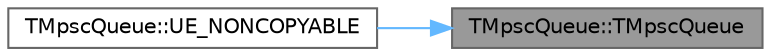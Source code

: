 digraph "TMpscQueue::TMpscQueue"
{
 // INTERACTIVE_SVG=YES
 // LATEX_PDF_SIZE
  bgcolor="transparent";
  edge [fontname=Helvetica,fontsize=10,labelfontname=Helvetica,labelfontsize=10];
  node [fontname=Helvetica,fontsize=10,shape=box,height=0.2,width=0.4];
  rankdir="RL";
  Node1 [id="Node000001",label="TMpscQueue::TMpscQueue",height=0.2,width=0.4,color="gray40", fillcolor="grey60", style="filled", fontcolor="black",tooltip=" "];
  Node1 -> Node2 [id="edge1_Node000001_Node000002",dir="back",color="steelblue1",style="solid",tooltip=" "];
  Node2 [id="Node000002",label="TMpscQueue::UE_NONCOPYABLE",height=0.2,width=0.4,color="grey40", fillcolor="white", style="filled",URL="$d1/d90/classTMpscQueue.html#a3528e8226468c1e2fc587b4303075d52",tooltip=" "];
}
